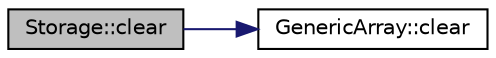 digraph "Storage::clear"
{
 // INTERACTIVE_SVG=YES
 // LATEX_PDF_SIZE
  edge [fontname="Helvetica",fontsize="10",labelfontname="Helvetica",labelfontsize="10"];
  node [fontname="Helvetica",fontsize="10",shape=record];
  rankdir="LR";
  Node1 [label="Storage::clear",height=0.2,width=0.4,color="black", fillcolor="grey75", style="filled", fontcolor="black",tooltip="Clears the Storage."];
  Node1 -> Node2 [color="midnightblue",fontsize="10",style="solid"];
  Node2 [label="GenericArray::clear",height=0.2,width=0.4,color="black", fillcolor="white", style="filled",URL="$class_generic_array.html#ae4ae44086d5c63a9c88bf3b0a6c44069",tooltip="Clears (deletes and then reallocate) the Array."];
}

